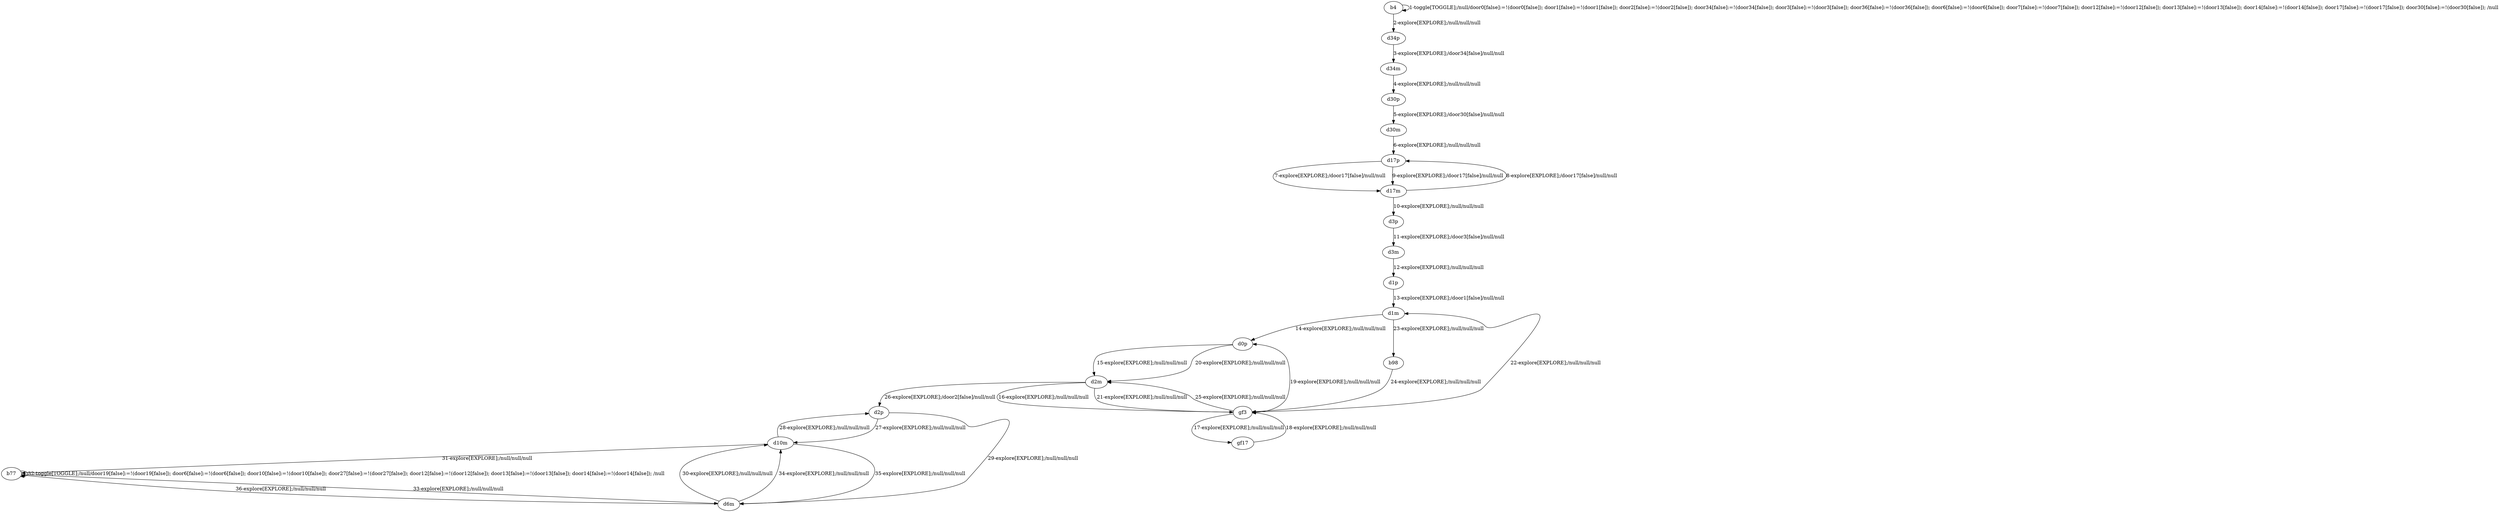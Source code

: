 # Total number of goals covered by this test: 1
# d6m --> b77

digraph g {
"b4" -> "b4" [label = "1-toggle[TOGGLE];/null/door0[false]:=!(door0[false]); door1[false]:=!(door1[false]); door2[false]:=!(door2[false]); door34[false]:=!(door34[false]); door3[false]:=!(door3[false]); door36[false]:=!(door36[false]); door6[false]:=!(door6[false]); door7[false]:=!(door7[false]); door12[false]:=!(door12[false]); door13[false]:=!(door13[false]); door14[false]:=!(door14[false]); door17[false]:=!(door17[false]); door30[false]:=!(door30[false]); /null"];
"b4" -> "d34p" [label = "2-explore[EXPLORE];/null/null/null"];
"d34p" -> "d34m" [label = "3-explore[EXPLORE];/door34[false]/null/null"];
"d34m" -> "d30p" [label = "4-explore[EXPLORE];/null/null/null"];
"d30p" -> "d30m" [label = "5-explore[EXPLORE];/door30[false]/null/null"];
"d30m" -> "d17p" [label = "6-explore[EXPLORE];/null/null/null"];
"d17p" -> "d17m" [label = "7-explore[EXPLORE];/door17[false]/null/null"];
"d17m" -> "d17p" [label = "8-explore[EXPLORE];/door17[false]/null/null"];
"d17p" -> "d17m" [label = "9-explore[EXPLORE];/door17[false]/null/null"];
"d17m" -> "d3p" [label = "10-explore[EXPLORE];/null/null/null"];
"d3p" -> "d3m" [label = "11-explore[EXPLORE];/door3[false]/null/null"];
"d3m" -> "d1p" [label = "12-explore[EXPLORE];/null/null/null"];
"d1p" -> "d1m" [label = "13-explore[EXPLORE];/door1[false]/null/null"];
"d1m" -> "d0p" [label = "14-explore[EXPLORE];/null/null/null"];
"d0p" -> "d2m" [label = "15-explore[EXPLORE];/null/null/null"];
"d2m" -> "gf3" [label = "16-explore[EXPLORE];/null/null/null"];
"gf3" -> "gf17" [label = "17-explore[EXPLORE];/null/null/null"];
"gf17" -> "gf3" [label = "18-explore[EXPLORE];/null/null/null"];
"gf3" -> "d0p" [label = "19-explore[EXPLORE];/null/null/null"];
"d0p" -> "d2m" [label = "20-explore[EXPLORE];/null/null/null"];
"d2m" -> "gf3" [label = "21-explore[EXPLORE];/null/null/null"];
"gf3" -> "d1m" [label = "22-explore[EXPLORE];/null/null/null"];
"d1m" -> "b98" [label = "23-explore[EXPLORE];/null/null/null"];
"b98" -> "gf3" [label = "24-explore[EXPLORE];/null/null/null"];
"gf3" -> "d2m" [label = "25-explore[EXPLORE];/null/null/null"];
"d2m" -> "d2p" [label = "26-explore[EXPLORE];/door2[false]/null/null"];
"d2p" -> "d10m" [label = "27-explore[EXPLORE];/null/null/null"];
"d10m" -> "d2p" [label = "28-explore[EXPLORE];/null/null/null"];
"d2p" -> "d6m" [label = "29-explore[EXPLORE];/null/null/null"];
"d6m" -> "d10m" [label = "30-explore[EXPLORE];/null/null/null"];
"d10m" -> "b77" [label = "31-explore[EXPLORE];/null/null/null"];
"b77" -> "b77" [label = "32-toggle[TOGGLE];/null/door19[false]:=!(door19[false]); door6[false]:=!(door6[false]); door10[false]:=!(door10[false]); door27[false]:=!(door27[false]); door12[false]:=!(door12[false]); door13[false]:=!(door13[false]); door14[false]:=!(door14[false]); /null"];
"b77" -> "d6m" [label = "33-explore[EXPLORE];/null/null/null"];
"d6m" -> "d10m" [label = "34-explore[EXPLORE];/null/null/null"];
"d10m" -> "d6m" [label = "35-explore[EXPLORE];/null/null/null"];
"d6m" -> "b77" [label = "36-explore[EXPLORE];/null/null/null"];
}